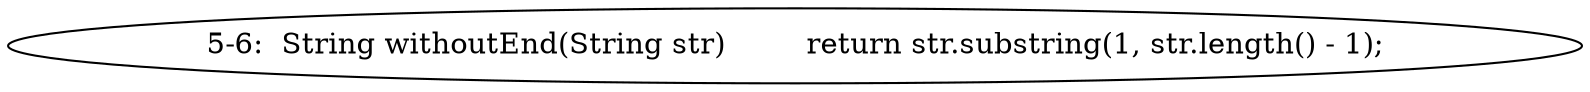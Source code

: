 digraph result_test { 
// graph-vertices
  a1  [label="5-6:  String withoutEnd(String str)	return str.substring(1, str.length() - 1);"]; 
// graph-edges
}